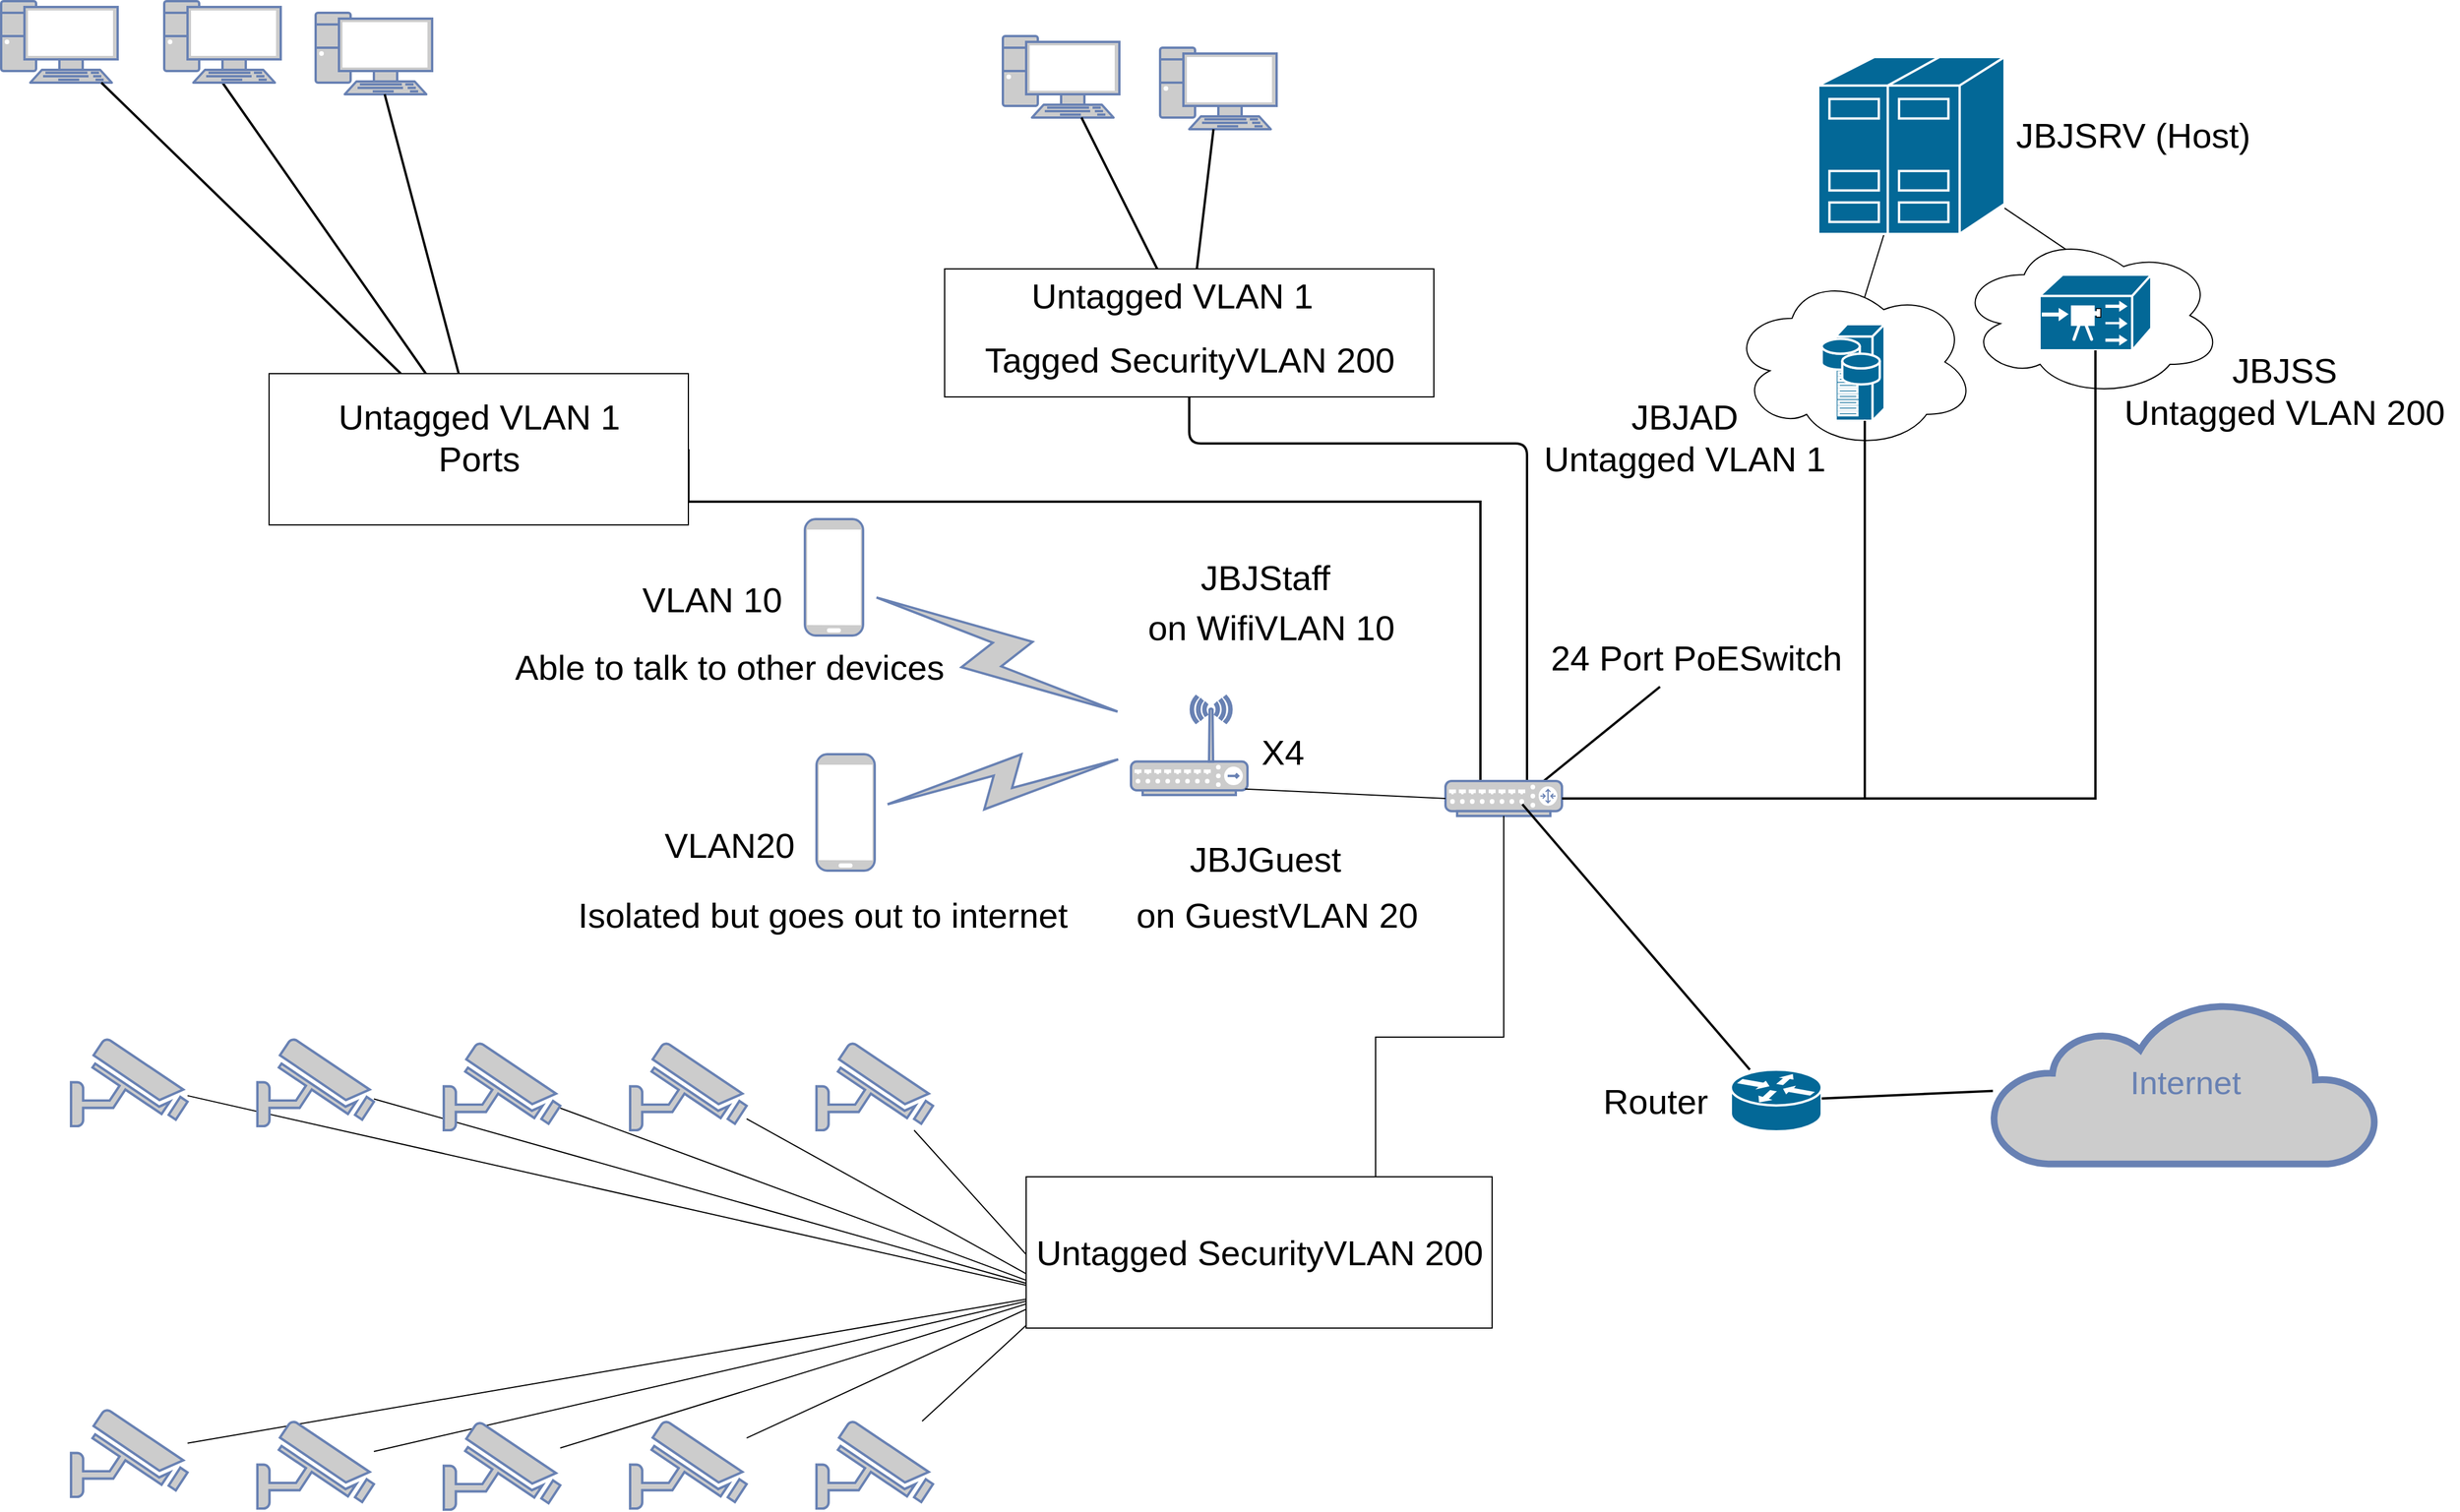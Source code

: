 <mxfile version="21.6.2" type="github">
  <diagram name="Page-1" id="bfe91b75-5d2c-26a0-9c1d-138518896778">
    <mxGraphModel dx="2868" dy="1512" grid="1" gridSize="10" guides="1" tooltips="1" connect="1" arrows="1" fold="1" page="1" pageScale="1" pageWidth="1100" pageHeight="850" background="none" math="0" shadow="0">
      <root>
        <mxCell id="0" />
        <mxCell id="1" parent="0" />
        <mxCell id="2ZJROoZMx66mtMra95Y5-48" style="rounded=0;orthogonalLoop=1;jettySize=auto;html=1;entryX=0.5;entryY=0;entryDx=0;entryDy=0;entryPerimeter=0;endArrow=none;endFill=0;" parent="1" source="pJuUltxQN4pqMn_eeO7W-54" edge="1">
          <mxGeometry relative="1" as="geometry">
            <mxPoint x="1717.401" y="361" as="sourcePoint" />
            <mxPoint x="1655" y="470" as="targetPoint" />
          </mxGeometry>
        </mxCell>
        <mxCell id="2ZJROoZMx66mtMra95Y5-46" style="rounded=0;orthogonalLoop=1;jettySize=auto;html=1;entryX=0.5;entryY=0;entryDx=0;entryDy=0;entryPerimeter=0;endArrow=none;endFill=0;" parent="1" source="pJuUltxQN4pqMn_eeO7W-54" edge="1">
          <mxGeometry relative="1" as="geometry">
            <mxPoint x="1766.085" y="361" as="sourcePoint" />
            <mxPoint x="1865" y="435" as="targetPoint" />
          </mxGeometry>
        </mxCell>
        <mxCell id="pJuUltxQN4pqMn_eeO7W-49" value="" style="endArrow=none;html=1;rounded=0;entryX=1;entryY=0.5;entryDx=0;entryDy=0;exitX=0.5;exitY=0;exitDx=0;exitDy=0;exitPerimeter=0;edgeStyle=orthogonalEdgeStyle;strokeWidth=2;" edge="1" parent="1" source="7c3789c024ecab99-10" target="pJuUltxQN4pqMn_eeO7W-46">
          <mxGeometry width="50" height="50" relative="1" as="geometry">
            <mxPoint x="450" y="900" as="sourcePoint" />
            <mxPoint x="500" y="850" as="targetPoint" />
            <Array as="points">
              <mxPoint x="1330" y="870" />
              <mxPoint x="1330" y="630" />
              <mxPoint x="650" y="630" />
            </Array>
          </mxGeometry>
        </mxCell>
        <mxCell id="pJuUltxQN4pqMn_eeO7W-41" style="rounded=0;orthogonalLoop=1;jettySize=auto;html=1;entryX=0.72;entryY=0.333;entryDx=0;entryDy=0;entryPerimeter=0;endArrow=none;endFill=0;strokeWidth=2;" edge="1" parent="1" source="pJuUltxQN4pqMn_eeO7W-35" target="7c3789c024ecab99-10">
          <mxGeometry relative="1" as="geometry">
            <mxPoint x="1475" y="789.7" as="sourcePoint" />
            <mxPoint x="1420" y="930.7" as="targetPoint" />
          </mxGeometry>
        </mxCell>
        <mxCell id="pJuUltxQN4pqMn_eeO7W-14" style="rounded=0;orthogonalLoop=1;jettySize=auto;html=1;exitX=0.5;exitY=1;exitDx=0;exitDy=0;exitPerimeter=0;endArrow=none;endFill=0;" edge="1" parent="1" target="2ZJROoZMx66mtMra95Y5-50">
          <mxGeometry relative="1" as="geometry">
            <mxPoint x="970" y="1310" as="sourcePoint" />
            <mxPoint x="170" y="1290.7" as="targetPoint" />
          </mxGeometry>
        </mxCell>
        <mxCell id="pJuUltxQN4pqMn_eeO7W-13" style="rounded=0;orthogonalLoop=1;jettySize=auto;html=1;entryX=0.5;entryY=1;entryDx=0;entryDy=0;entryPerimeter=0;endArrow=none;endFill=0;" edge="1" parent="1" source="2ZJROoZMx66mtMra95Y5-51">
          <mxGeometry relative="1" as="geometry">
            <mxPoint x="365" y="1159.7" as="sourcePoint" />
            <mxPoint x="970" y="1310" as="targetPoint" />
          </mxGeometry>
        </mxCell>
        <mxCell id="pJuUltxQN4pqMn_eeO7W-12" style="rounded=0;orthogonalLoop=1;jettySize=auto;html=1;entryX=0.5;entryY=1;entryDx=0;entryDy=0;entryPerimeter=0;endArrow=none;endFill=0;" edge="1" parent="1" source="2ZJROoZMx66mtMra95Y5-52">
          <mxGeometry relative="1" as="geometry">
            <mxPoint x="515" y="1179.7" as="sourcePoint" />
            <mxPoint x="970" y="1310" as="targetPoint" />
          </mxGeometry>
        </mxCell>
        <mxCell id="pJuUltxQN4pqMn_eeO7W-6" style="rounded=0;orthogonalLoop=1;jettySize=auto;html=1;endArrow=none;endFill=0;entryX=0.5;entryY=1;entryDx=0;entryDy=0;entryPerimeter=0;" edge="1" parent="1" source="2ZJROoZMx66mtMra95Y5-53">
          <mxGeometry relative="1" as="geometry">
            <mxPoint x="745" y="1229.7" as="sourcePoint" />
            <mxPoint x="970" y="1310" as="targetPoint" />
          </mxGeometry>
        </mxCell>
        <mxCell id="pJuUltxQN4pqMn_eeO7W-4" style="rounded=0;orthogonalLoop=1;jettySize=auto;html=1;entryX=0.5;entryY=1;entryDx=0;entryDy=0;entryPerimeter=0;endArrow=none;endFill=0;" edge="1" parent="1" source="2ZJROoZMx66mtMra95Y5-54">
          <mxGeometry relative="1" as="geometry">
            <mxPoint x="885" y="1189" as="sourcePoint" />
            <mxPoint x="970" y="1310" as="targetPoint" />
          </mxGeometry>
        </mxCell>
        <mxCell id="pJuUltxQN4pqMn_eeO7W-11" style="rounded=0;orthogonalLoop=1;jettySize=auto;html=1;exitX=0.5;exitY=1;exitDx=0;exitDy=0;exitPerimeter=0;endArrow=none;endFill=0;" edge="1" parent="1" target="2ZJROoZMx66mtMra95Y5-55">
          <mxGeometry relative="1" as="geometry">
            <mxPoint x="970" y="1310" as="sourcePoint" />
            <mxPoint x="160" y="1450.7" as="targetPoint" />
          </mxGeometry>
        </mxCell>
        <mxCell id="pJuUltxQN4pqMn_eeO7W-10" style="rounded=0;orthogonalLoop=1;jettySize=auto;html=1;exitX=0.5;exitY=1;exitDx=0;exitDy=0;exitPerimeter=0;endArrow=none;endFill=0;" edge="1" parent="1" target="2ZJROoZMx66mtMra95Y5-56">
          <mxGeometry relative="1" as="geometry">
            <mxPoint x="970" y="1310" as="sourcePoint" />
            <mxPoint x="290" y="1450.7" as="targetPoint" />
          </mxGeometry>
        </mxCell>
        <mxCell id="pJuUltxQN4pqMn_eeO7W-9" style="rounded=0;orthogonalLoop=1;jettySize=auto;html=1;exitX=0.5;exitY=1;exitDx=0;exitDy=0;exitPerimeter=0;endArrow=none;endFill=0;" edge="1" parent="1" target="2ZJROoZMx66mtMra95Y5-57">
          <mxGeometry relative="1" as="geometry">
            <mxPoint x="970" y="1310" as="sourcePoint" />
            <mxPoint x="490" y="1410.7" as="targetPoint" />
          </mxGeometry>
        </mxCell>
        <mxCell id="pJuUltxQN4pqMn_eeO7W-8" style="rounded=0;orthogonalLoop=1;jettySize=auto;html=1;exitX=0.5;exitY=1;exitDx=0;exitDy=0;exitPerimeter=0;endArrow=none;endFill=0;" edge="1" parent="1" target="2ZJROoZMx66mtMra95Y5-58">
          <mxGeometry relative="1" as="geometry">
            <mxPoint x="970" y="1310" as="sourcePoint" />
            <mxPoint x="630" y="1440.7" as="targetPoint" />
          </mxGeometry>
        </mxCell>
        <mxCell id="pJuUltxQN4pqMn_eeO7W-7" style="rounded=0;orthogonalLoop=1;jettySize=auto;html=1;exitX=0.5;exitY=1;exitDx=0;exitDy=0;exitPerimeter=0;endArrow=none;endFill=0;" edge="1" parent="1" target="2ZJROoZMx66mtMra95Y5-59">
          <mxGeometry relative="1" as="geometry">
            <mxPoint x="970" y="1310" as="sourcePoint" />
            <mxPoint x="720" y="1450.7" as="targetPoint" />
          </mxGeometry>
        </mxCell>
        <mxCell id="pJuUltxQN4pqMn_eeO7W-30" style="rounded=0;orthogonalLoop=1;jettySize=auto;html=1;exitX=0.5;exitY=1;exitDx=0;exitDy=0;exitPerimeter=0;endArrow=none;endFill=0;strokeWidth=2;" edge="1" parent="1" source="7c3789c024ecab99-2" target="pJuUltxQN4pqMn_eeO7W-46">
          <mxGeometry relative="1" as="geometry">
            <mxPoint x="365" y="389.7" as="sourcePoint" />
            <mxPoint x="624" y="589.99" as="targetPoint" />
          </mxGeometry>
        </mxCell>
        <mxCell id="2ZJROoZMx66mtMra95Y5-42" value="" style="ellipse;shape=cloud;whiteSpace=wrap;html=1;" parent="1" vertex="1">
          <mxGeometry x="1740" y="400" width="227.5" height="140" as="geometry" />
        </mxCell>
        <mxCell id="2ZJROoZMx66mtMra95Y5-41" value="" style="ellipse;shape=cloud;whiteSpace=wrap;html=1;" parent="1" vertex="1">
          <mxGeometry x="1545" y="435" width="210" height="150" as="geometry" />
        </mxCell>
        <mxCell id="7c3789c024ecab99-18" style="edgeStyle=orthogonalEdgeStyle;html=1;labelBackgroundColor=none;endArrow=none;endFill=0;strokeWidth=2;fontFamily=Verdana;fontSize=15;fontColor=#036897;exitX=0.5;exitY=1;exitDx=0;exitDy=0;" parent="1" source="pJuUltxQN4pqMn_eeO7W-45" target="7c3789c024ecab99-10" edge="1">
          <mxGeometry relative="1" as="geometry">
            <mxPoint x="1110" y="310" as="targetPoint" />
            <Array as="points">
              <mxPoint x="1080" y="580" />
              <mxPoint x="1370" y="580" />
            </Array>
            <mxPoint x="840" y="630" as="sourcePoint" />
          </mxGeometry>
        </mxCell>
        <mxCell id="7c3789c024ecab99-10" value="" style="fontColor=#0066CC;verticalAlign=top;verticalLabelPosition=bottom;labelPosition=center;align=center;html=1;fillColor=#CCCCCC;strokeColor=#6881B3;gradientColor=none;gradientDirection=north;strokeWidth=2;shape=mxgraph.networks.router;rounded=0;shadow=0;comic=0;" parent="1" vertex="1">
          <mxGeometry x="1300" y="870" width="100" height="30" as="geometry" />
        </mxCell>
        <mxCell id="7c3789c024ecab99-1" value="" style="fontColor=#0066CC;verticalAlign=top;verticalLabelPosition=bottom;labelPosition=center;align=center;html=1;fillColor=#CCCCCC;strokeColor=#6881B3;gradientColor=none;gradientDirection=north;strokeWidth=2;shape=mxgraph.networks.pc;rounded=0;shadow=0;comic=0;" parent="1" vertex="1">
          <mxGeometry x="60.0" y="200" width="100" height="70" as="geometry" />
        </mxCell>
        <mxCell id="7c3789c024ecab99-2" value="" style="fontColor=#0066CC;verticalAlign=top;verticalLabelPosition=bottom;labelPosition=center;align=center;html=1;fillColor=#CCCCCC;strokeColor=#6881B3;gradientColor=none;gradientDirection=north;strokeWidth=2;shape=mxgraph.networks.pc;rounded=0;shadow=0;comic=0;" parent="1" vertex="1">
          <mxGeometry x="200.0" y="200" width="100" height="70" as="geometry" />
        </mxCell>
        <mxCell id="7c3789c024ecab99-3" value="" style="fontColor=#0066CC;verticalAlign=top;verticalLabelPosition=bottom;labelPosition=center;align=center;html=1;fillColor=#CCCCCC;strokeColor=#6881B3;gradientColor=none;gradientDirection=north;strokeWidth=2;shape=mxgraph.networks.pc;rounded=0;shadow=0;comic=0;" parent="1" vertex="1">
          <mxGeometry x="330.0" y="210" width="100" height="70" as="geometry" />
        </mxCell>
        <mxCell id="7c3789c024ecab99-4" value="" style="fontColor=#0066CC;verticalAlign=top;verticalLabelPosition=bottom;labelPosition=center;align=center;html=1;fillColor=#CCCCCC;strokeColor=#6881B3;gradientColor=none;gradientDirection=north;strokeWidth=2;shape=mxgraph.networks.pc;rounded=0;shadow=0;comic=0;" parent="1" vertex="1">
          <mxGeometry x="920.0" y="230" width="100" height="70" as="geometry" />
        </mxCell>
        <mxCell id="7c3789c024ecab99-5" value="" style="fontColor=#0066CC;verticalAlign=top;verticalLabelPosition=bottom;labelPosition=center;align=center;html=1;fillColor=#CCCCCC;strokeColor=#6881B3;gradientColor=none;gradientDirection=north;strokeWidth=2;shape=mxgraph.networks.pc;rounded=0;shadow=0;comic=0;" parent="1" vertex="1">
          <mxGeometry x="1055.0" y="240" width="100" height="70" as="geometry" />
        </mxCell>
        <mxCell id="7c3789c024ecab99-13" style="edgeStyle=none;html=1;labelBackgroundColor=none;endArrow=none;endFill=0;strokeWidth=2;fontFamily=Verdana;fontSize=15;fontColor=#036897;" parent="1" source="7c3789c024ecab99-1" target="pJuUltxQN4pqMn_eeO7W-46" edge="1">
          <mxGeometry relative="1" as="geometry">
            <mxPoint x="640" y="610" as="targetPoint" />
          </mxGeometry>
        </mxCell>
        <mxCell id="7c3789c024ecab99-14" style="edgeStyle=none;html=1;labelBackgroundColor=none;endArrow=none;endFill=0;strokeWidth=2;fontFamily=Verdana;fontSize=15;fontColor=#036897;" parent="1" source="7c3789c024ecab99-3" target="pJuUltxQN4pqMn_eeO7W-46" edge="1">
          <mxGeometry relative="1" as="geometry">
            <mxPoint x="640" y="610" as="targetPoint" />
          </mxGeometry>
        </mxCell>
        <mxCell id="7c3789c024ecab99-15" style="edgeStyle=none;html=1;labelBackgroundColor=none;endArrow=none;endFill=0;strokeWidth=2;fontFamily=Verdana;fontSize=15;fontColor=#036897;" parent="1" source="7c3789c024ecab99-4" target="pJuUltxQN4pqMn_eeO7W-45" edge="1">
          <mxGeometry relative="1" as="geometry">
            <mxPoint x="790" y="706.875" as="targetPoint" />
          </mxGeometry>
        </mxCell>
        <mxCell id="7c3789c024ecab99-16" style="edgeStyle=none;html=1;labelBackgroundColor=none;endArrow=none;endFill=0;strokeWidth=2;fontFamily=Verdana;fontSize=15;fontColor=#036897;" parent="1" source="7c3789c024ecab99-5" target="pJuUltxQN4pqMn_eeO7W-45" edge="1">
          <mxGeometry relative="1" as="geometry">
            <mxPoint x="806.883" y="715" as="targetPoint" />
          </mxGeometry>
        </mxCell>
        <mxCell id="7c3789c024ecab99-11" value="" style="html=1;fillColor=#CCCCCC;strokeColor=#6881B3;gradientColor=none;gradientDirection=north;strokeWidth=2;shape=mxgraph.networks.comm_link_edge;html=1;labelBackgroundColor=none;endArrow=none;endFill=0;fontFamily=Verdana;fontSize=20;" parent="1" source="pJuUltxQN4pqMn_eeO7W-1" target="7c3789c024ecab99-12" edge="1">
          <mxGeometry width="100" height="100" relative="1" as="geometry">
            <mxPoint x="790" y="665.177" as="sourcePoint" />
            <mxPoint x="603.0" y="653" as="targetPoint" />
          </mxGeometry>
        </mxCell>
        <mxCell id="7c3789c024ecab99-12" value="" style="fontColor=#0066CC;verticalAlign=top;verticalLabelPosition=bottom;labelPosition=center;align=center;html=1;fillColor=#CCCCCC;strokeColor=#6881B3;gradientColor=none;gradientDirection=north;strokeWidth=2;shape=mxgraph.networks.mobile;rounded=0;shadow=0;comic=0;" parent="1" vertex="1">
          <mxGeometry x="750.0" y="645" width="50" height="100" as="geometry" />
        </mxCell>
        <mxCell id="7c3789c024ecab99-53" value="Internet" style="html=1;fillColor=#CCCCCC;strokeColor=#6881B3;gradientColor=none;gradientDirection=north;strokeWidth=2;shape=mxgraph.networks.cloud;fontColor=#6881B3;rounded=0;shadow=0;comic=0;align=center;fontSize=28;" parent="1" vertex="1">
          <mxGeometry x="1770" y="1059" width="330" height="140" as="geometry" />
        </mxCell>
        <mxCell id="2ZJROoZMx66mtMra95Y5-44" value="&lt;font style=&quot;font-size: 30px;&quot;&gt;JBJSRV (Host)&lt;/font&gt;" style="text;html=1;align=center;verticalAlign=middle;resizable=0;points=[];autosize=1;strokeColor=none;fillColor=none;" parent="1" vertex="1">
          <mxGeometry x="1780" y="290" width="220" height="50" as="geometry" />
        </mxCell>
        <mxCell id="2ZJROoZMx66mtMra95Y5-49" value="&lt;font style=&quot;font-size: 30px;&quot;&gt;JBJSS&lt;br&gt;Untagged VLAN 200&lt;br&gt;&lt;/font&gt;" style="text;html=1;align=center;verticalAlign=middle;resizable=0;points=[];autosize=1;strokeColor=none;fillColor=none;" parent="1" vertex="1">
          <mxGeometry x="1870" y="490" width="300" height="90" as="geometry" />
        </mxCell>
        <mxCell id="2ZJROoZMx66mtMra95Y5-50" value="" style="fontColor=#0066CC;verticalAlign=top;verticalLabelPosition=bottom;labelPosition=center;align=center;html=1;outlineConnect=0;fillColor=#CCCCCC;strokeColor=#6881B3;gradientColor=none;gradientDirection=north;strokeWidth=2;shape=mxgraph.networks.security_camera;" parent="1" vertex="1">
          <mxGeometry x="120" y="1091.5" width="100" height="75" as="geometry" />
        </mxCell>
        <mxCell id="2ZJROoZMx66mtMra95Y5-51" value="" style="fontColor=#0066CC;verticalAlign=top;verticalLabelPosition=bottom;labelPosition=center;align=center;html=1;outlineConnect=0;fillColor=#CCCCCC;strokeColor=#6881B3;gradientColor=none;gradientDirection=north;strokeWidth=2;shape=mxgraph.networks.security_camera;" parent="1" vertex="1">
          <mxGeometry x="280" y="1091.5" width="100" height="75" as="geometry" />
        </mxCell>
        <mxCell id="2ZJROoZMx66mtMra95Y5-52" value="" style="fontColor=#0066CC;verticalAlign=top;verticalLabelPosition=bottom;labelPosition=center;align=center;html=1;outlineConnect=0;fillColor=#CCCCCC;strokeColor=#6881B3;gradientColor=none;gradientDirection=north;strokeWidth=2;shape=mxgraph.networks.security_camera;" parent="1" vertex="1">
          <mxGeometry x="440" y="1095" width="100" height="75" as="geometry" />
        </mxCell>
        <mxCell id="2ZJROoZMx66mtMra95Y5-53" value="" style="fontColor=#0066CC;verticalAlign=top;verticalLabelPosition=bottom;labelPosition=center;align=center;html=1;outlineConnect=0;fillColor=#CCCCCC;strokeColor=#6881B3;gradientColor=none;gradientDirection=north;strokeWidth=2;shape=mxgraph.networks.security_camera;" parent="1" vertex="1">
          <mxGeometry x="600" y="1095" width="100" height="75" as="geometry" />
        </mxCell>
        <mxCell id="2ZJROoZMx66mtMra95Y5-54" value="" style="fontColor=#0066CC;verticalAlign=top;verticalLabelPosition=bottom;labelPosition=center;align=center;html=1;outlineConnect=0;fillColor=#CCCCCC;strokeColor=#6881B3;gradientColor=none;gradientDirection=north;strokeWidth=2;shape=mxgraph.networks.security_camera;" parent="1" vertex="1">
          <mxGeometry x="760" y="1095" width="100" height="75" as="geometry" />
        </mxCell>
        <mxCell id="2ZJROoZMx66mtMra95Y5-55" value="" style="fontColor=#0066CC;verticalAlign=top;verticalLabelPosition=bottom;labelPosition=center;align=center;html=1;outlineConnect=0;fillColor=#CCCCCC;strokeColor=#6881B3;gradientColor=none;gradientDirection=north;strokeWidth=2;shape=mxgraph.networks.security_camera;" parent="1" vertex="1">
          <mxGeometry x="120" y="1410" width="100" height="75" as="geometry" />
        </mxCell>
        <mxCell id="2ZJROoZMx66mtMra95Y5-56" value="" style="fontColor=#0066CC;verticalAlign=top;verticalLabelPosition=bottom;labelPosition=center;align=center;html=1;outlineConnect=0;fillColor=#CCCCCC;strokeColor=#6881B3;gradientColor=none;gradientDirection=north;strokeWidth=2;shape=mxgraph.networks.security_camera;" parent="1" vertex="1">
          <mxGeometry x="280" y="1420" width="100" height="75" as="geometry" />
        </mxCell>
        <mxCell id="2ZJROoZMx66mtMra95Y5-57" value="" style="fontColor=#0066CC;verticalAlign=top;verticalLabelPosition=bottom;labelPosition=center;align=center;html=1;outlineConnect=0;fillColor=#CCCCCC;strokeColor=#6881B3;gradientColor=none;gradientDirection=north;strokeWidth=2;shape=mxgraph.networks.security_camera;" parent="1" vertex="1">
          <mxGeometry x="440" y="1421" width="100" height="75" as="geometry" />
        </mxCell>
        <mxCell id="2ZJROoZMx66mtMra95Y5-58" value="" style="fontColor=#0066CC;verticalAlign=top;verticalLabelPosition=bottom;labelPosition=center;align=center;html=1;outlineConnect=0;fillColor=#CCCCCC;strokeColor=#6881B3;gradientColor=none;gradientDirection=north;strokeWidth=2;shape=mxgraph.networks.security_camera;" parent="1" vertex="1">
          <mxGeometry x="600" y="1420" width="100" height="75" as="geometry" />
        </mxCell>
        <mxCell id="2ZJROoZMx66mtMra95Y5-59" value="" style="fontColor=#0066CC;verticalAlign=top;verticalLabelPosition=bottom;labelPosition=center;align=center;html=1;outlineConnect=0;fillColor=#CCCCCC;strokeColor=#6881B3;gradientColor=none;gradientDirection=north;strokeWidth=2;shape=mxgraph.networks.security_camera;" parent="1" vertex="1">
          <mxGeometry x="760" y="1420" width="100" height="75" as="geometry" />
        </mxCell>
        <mxCell id="pJuUltxQN4pqMn_eeO7W-1" value="" style="fontColor=#0066CC;verticalAlign=top;verticalLabelPosition=bottom;labelPosition=center;align=center;html=1;fillColor=#CCCCCC;strokeColor=#6881B3;gradientColor=none;gradientDirection=north;strokeWidth=2;shape=mxgraph.networks.wireless_hub;rounded=0;shadow=0;comic=0;" vertex="1" parent="1">
          <mxGeometry x="1030" y="797" width="100" height="85" as="geometry" />
        </mxCell>
        <mxCell id="pJuUltxQN4pqMn_eeO7W-17" value="&lt;font style=&quot;font-size: 30px;&quot;&gt;JBJStaff&lt;/font&gt;" style="text;html=1;align=center;verticalAlign=middle;resizable=0;points=[];autosize=1;strokeColor=none;fillColor=none;" vertex="1" parent="1">
          <mxGeometry x="1080" y="670" width="130" height="50" as="geometry" />
        </mxCell>
        <mxCell id="pJuUltxQN4pqMn_eeO7W-18" value="&lt;font style=&quot;font-size: 30px;&quot;&gt;JBJGuest&lt;/font&gt;" style="text;html=1;align=center;verticalAlign=middle;resizable=0;points=[];autosize=1;strokeColor=none;fillColor=none;" vertex="1" parent="1">
          <mxGeometry x="1070" y="912" width="150" height="50" as="geometry" />
        </mxCell>
        <mxCell id="pJuUltxQN4pqMn_eeO7W-19" value="" style="html=1;fillColor=#CCCCCC;strokeColor=#6881B3;gradientColor=none;gradientDirection=north;strokeWidth=2;shape=mxgraph.networks.comm_link_edge;html=1;labelBackgroundColor=none;endArrow=none;endFill=0;fontFamily=Verdana;fontSize=20;" edge="1" parent="1" source="pJuUltxQN4pqMn_eeO7W-20" target="pJuUltxQN4pqMn_eeO7W-1">
          <mxGeometry width="100" height="100" relative="1" as="geometry">
            <mxPoint x="1220" y="1310" as="sourcePoint" />
            <mxPoint x="1156" y="1025" as="targetPoint" />
          </mxGeometry>
        </mxCell>
        <mxCell id="pJuUltxQN4pqMn_eeO7W-20" value="" style="fontColor=#0066CC;verticalAlign=top;verticalLabelPosition=bottom;labelPosition=center;align=center;html=1;fillColor=#CCCCCC;strokeColor=#6881B3;gradientColor=none;gradientDirection=north;strokeWidth=2;shape=mxgraph.networks.mobile;rounded=0;shadow=0;comic=0;" vertex="1" parent="1">
          <mxGeometry x="760" y="847" width="50" height="100" as="geometry" />
        </mxCell>
        <mxCell id="pJuUltxQN4pqMn_eeO7W-22" style="rounded=0;orthogonalLoop=1;jettySize=auto;html=1;exitX=0;exitY=0.5;exitDx=0;exitDy=0;exitPerimeter=0;entryX=0.98;entryY=0.94;entryDx=0;entryDy=0;entryPerimeter=0;endArrow=none;endFill=0;" edge="1" parent="1" source="7c3789c024ecab99-10" target="pJuUltxQN4pqMn_eeO7W-1">
          <mxGeometry relative="1" as="geometry">
            <mxPoint x="1235" y="819.7" as="sourcePoint" />
            <mxPoint x="1180" y="960.7" as="targetPoint" />
          </mxGeometry>
        </mxCell>
        <mxCell id="pJuUltxQN4pqMn_eeO7W-23" value="&lt;font style=&quot;font-size: 30px;&quot;&gt;on GuestVLAN 20&lt;/font&gt;" style="text;html=1;align=center;verticalAlign=middle;resizable=0;points=[];autosize=1;strokeColor=none;fillColor=none;" vertex="1" parent="1">
          <mxGeometry x="1020" y="960" width="270" height="50" as="geometry" />
        </mxCell>
        <mxCell id="pJuUltxQN4pqMn_eeO7W-24" value="&lt;font style=&quot;font-size: 30px;&quot;&gt;on WifiVLAN 10&lt;/font&gt;" style="text;html=1;align=center;verticalAlign=middle;resizable=0;points=[];autosize=1;strokeColor=none;fillColor=none;" vertex="1" parent="1">
          <mxGeometry x="1030" y="712.5" width="240" height="50" as="geometry" />
        </mxCell>
        <mxCell id="pJuUltxQN4pqMn_eeO7W-32" value="&lt;font style=&quot;font-size: 30px;&quot;&gt;Able to talk to other devices&lt;br&gt;&lt;/font&gt;" style="text;html=1;align=center;verticalAlign=middle;resizable=0;points=[];autosize=1;strokeColor=none;fillColor=none;" vertex="1" parent="1">
          <mxGeometry x="490" y="747" width="390" height="50" as="geometry" />
        </mxCell>
        <mxCell id="pJuUltxQN4pqMn_eeO7W-33" value="&lt;span style=&quot;font-size: 30px;&quot;&gt;Isolated but goes out to internet&lt;br&gt;&lt;/span&gt;" style="text;html=1;align=center;verticalAlign=middle;resizable=0;points=[];autosize=1;strokeColor=none;fillColor=none;" vertex="1" parent="1">
          <mxGeometry x="545" y="960" width="440" height="50" as="geometry" />
        </mxCell>
        <mxCell id="pJuUltxQN4pqMn_eeO7W-37" value="&lt;font style=&quot;font-size: 30px;&quot;&gt;X4&lt;/font&gt;" style="text;html=1;align=center;verticalAlign=middle;resizable=0;points=[];autosize=1;strokeColor=none;fillColor=none;" vertex="1" parent="1">
          <mxGeometry x="1130" y="820" width="60" height="50" as="geometry" />
        </mxCell>
        <mxCell id="pJuUltxQN4pqMn_eeO7W-38" value="&lt;span style=&quot;font-size: 30px;&quot;&gt;VLAN 10&lt;/span&gt;" style="text;html=1;align=center;verticalAlign=middle;resizable=0;points=[];autosize=1;strokeColor=none;fillColor=none;" vertex="1" parent="1">
          <mxGeometry x="600" y="689" width="140" height="50" as="geometry" />
        </mxCell>
        <mxCell id="pJuUltxQN4pqMn_eeO7W-39" value="&lt;font style=&quot;font-size: 30px;&quot;&gt;VLAN20&lt;/font&gt;" style="text;html=1;align=center;verticalAlign=middle;resizable=0;points=[];autosize=1;strokeColor=none;fillColor=none;" vertex="1" parent="1">
          <mxGeometry x="615" y="900" width="140" height="50" as="geometry" />
        </mxCell>
        <mxCell id="pJuUltxQN4pqMn_eeO7W-40" value="" style="endArrow=none;html=1;rounded=0;exitX=0.75;exitY=0;exitDx=0;exitDy=0;entryX=0.5;entryY=1;entryDx=0;entryDy=0;entryPerimeter=0;edgeStyle=orthogonalEdgeStyle;" edge="1" parent="1" source="pJuUltxQN4pqMn_eeO7W-60" target="7c3789c024ecab99-10">
          <mxGeometry width="50" height="50" relative="1" as="geometry">
            <mxPoint x="970" y="1310" as="sourcePoint" />
            <mxPoint x="1372" y="902" as="targetPoint" />
            <Array as="points">
              <mxPoint x="1240" y="1090" />
              <mxPoint x="1350" y="1090" />
            </Array>
          </mxGeometry>
        </mxCell>
        <mxCell id="pJuUltxQN4pqMn_eeO7W-35" value="&lt;font style=&quot;font-size: 30px;&quot;&gt;24 Port PoESwitch&lt;/font&gt;" style="text;html=1;align=center;verticalAlign=middle;resizable=0;points=[];autosize=1;strokeColor=none;fillColor=none;" vertex="1" parent="1">
          <mxGeometry x="1380" y="739" width="270" height="50" as="geometry" />
        </mxCell>
        <mxCell id="pJuUltxQN4pqMn_eeO7W-45" value="" style="rounded=0;whiteSpace=wrap;html=1;" vertex="1" parent="1">
          <mxGeometry x="870" y="430" width="420" height="110" as="geometry" />
        </mxCell>
        <mxCell id="pJuUltxQN4pqMn_eeO7W-43" value="&lt;font style=&quot;font-size: 30px;&quot;&gt;Tagged SecurityVLAN 200&lt;/font&gt;" style="text;html=1;align=center;verticalAlign=middle;resizable=0;points=[];autosize=1;strokeColor=none;fillColor=none;" vertex="1" parent="1">
          <mxGeometry x="890" y="482.5" width="380" height="50" as="geometry" />
        </mxCell>
        <mxCell id="pJuUltxQN4pqMn_eeO7W-44" value="&lt;font style=&quot;font-size: 30px;&quot;&gt;Untagged VLAN 1&lt;/font&gt;" style="text;html=1;align=center;verticalAlign=middle;resizable=0;points=[];autosize=1;strokeColor=none;fillColor=none;" vertex="1" parent="1">
          <mxGeometry x="930" y="427.5" width="270" height="50" as="geometry" />
        </mxCell>
        <mxCell id="pJuUltxQN4pqMn_eeO7W-46" value="" style="rounded=0;whiteSpace=wrap;html=1;" vertex="1" parent="1">
          <mxGeometry x="290" y="520" width="360" height="130" as="geometry" />
        </mxCell>
        <mxCell id="pJuUltxQN4pqMn_eeO7W-47" value="&lt;span style=&quot;font-size: 30px;&quot;&gt;Untagged VLAN 1&lt;br&gt;Ports&lt;br&gt;&lt;/span&gt;" style="text;html=1;align=center;verticalAlign=middle;resizable=0;points=[];autosize=1;strokeColor=none;fillColor=none;" vertex="1" parent="1">
          <mxGeometry x="335" y="530" width="270" height="90" as="geometry" />
        </mxCell>
        <mxCell id="pJuUltxQN4pqMn_eeO7W-51" value="&lt;font style=&quot;font-size: 30px;&quot;&gt;JBJAD&lt;br&gt;Untagged VLAN 1&lt;br&gt;&lt;/font&gt;" style="text;html=1;align=center;verticalAlign=middle;resizable=0;points=[];autosize=1;strokeColor=none;fillColor=none;" vertex="1" parent="1">
          <mxGeometry x="1370" y="530" width="270" height="90" as="geometry" />
        </mxCell>
        <mxCell id="pJuUltxQN4pqMn_eeO7W-53" value="" style="shape=mxgraph.cisco.servers.iptv_server;sketch=0;html=1;pointerEvents=1;dashed=0;fillColor=#036897;strokeColor=#ffffff;strokeWidth=2;verticalLabelPosition=bottom;verticalAlign=top;align=center;outlineConnect=0;" vertex="1" parent="1">
          <mxGeometry x="1810" y="435" width="96" height="65" as="geometry" />
        </mxCell>
        <mxCell id="pJuUltxQN4pqMn_eeO7W-54" value="" style="shape=mxgraph.cisco.servers.standard_host;sketch=0;html=1;pointerEvents=1;dashed=0;fillColor=#036897;strokeColor=#ffffff;strokeWidth=2;verticalLabelPosition=bottom;verticalAlign=top;align=center;outlineConnect=0;" vertex="1" parent="1">
          <mxGeometry x="1620" y="248" width="160" height="152" as="geometry" />
        </mxCell>
        <mxCell id="pJuUltxQN4pqMn_eeO7W-56" value="" style="shape=mxgraph.cisco.servers.storage_server;sketch=0;html=1;pointerEvents=1;dashed=0;fillColor=#036897;strokeColor=#ffffff;strokeWidth=2;verticalLabelPosition=bottom;verticalAlign=top;align=center;outlineConnect=0;" vertex="1" parent="1">
          <mxGeometry x="1623" y="477.5" width="54" height="83" as="geometry" />
        </mxCell>
        <mxCell id="pJuUltxQN4pqMn_eeO7W-60" value="" style="rounded=0;whiteSpace=wrap;html=1;" vertex="1" parent="1">
          <mxGeometry x="940" y="1210" width="400" height="130" as="geometry" />
        </mxCell>
        <mxCell id="pJuUltxQN4pqMn_eeO7W-36" value="&lt;font style=&quot;font-size: 30px;&quot;&gt;Untagged&amp;nbsp;SecurityVLAN 200&lt;br&gt;&lt;/font&gt;" style="text;html=1;align=center;verticalAlign=middle;resizable=0;points=[];autosize=1;strokeColor=none;fillColor=none;" vertex="1" parent="1">
          <mxGeometry x="935" y="1250" width="410" height="50" as="geometry" />
        </mxCell>
        <mxCell id="pJuUltxQN4pqMn_eeO7W-62" style="rounded=0;orthogonalLoop=1;jettySize=auto;html=1;endArrow=none;endFill=0;strokeWidth=2;exitX=0.66;exitY=0.667;exitDx=0;exitDy=0;exitPerimeter=0;" edge="1" parent="1" source="7c3789c024ecab99-10" target="pJuUltxQN4pqMn_eeO7W-63">
          <mxGeometry relative="1" as="geometry">
            <mxPoint x="1669.607" y="943" as="sourcePoint" />
            <mxPoint x="1630" y="1120" as="targetPoint" />
          </mxGeometry>
        </mxCell>
        <mxCell id="pJuUltxQN4pqMn_eeO7W-63" value="" style="shape=mxgraph.cisco.routers.router;sketch=0;html=1;pointerEvents=1;dashed=0;fillColor=#036897;strokeColor=#ffffff;strokeWidth=2;verticalLabelPosition=bottom;verticalAlign=top;align=center;outlineConnect=0;" vertex="1" parent="1">
          <mxGeometry x="1545" y="1118" width="78" height="53" as="geometry" />
        </mxCell>
        <mxCell id="pJuUltxQN4pqMn_eeO7W-64" style="rounded=0;orthogonalLoop=1;jettySize=auto;html=1;endArrow=none;endFill=0;strokeWidth=2;" edge="1" parent="1" source="7c3789c024ecab99-53" target="pJuUltxQN4pqMn_eeO7W-63">
          <mxGeometry relative="1" as="geometry">
            <mxPoint x="1818" y="1050" as="sourcePoint" />
            <mxPoint x="1720" y="1146" as="targetPoint" />
          </mxGeometry>
        </mxCell>
        <mxCell id="pJuUltxQN4pqMn_eeO7W-65" value="&lt;font style=&quot;font-size: 30px;&quot;&gt;Router&lt;/font&gt;" style="text;html=1;align=center;verticalAlign=middle;resizable=0;points=[];autosize=1;strokeColor=none;fillColor=none;" vertex="1" parent="1">
          <mxGeometry x="1425" y="1120" width="110" height="50" as="geometry" />
        </mxCell>
        <mxCell id="pJuUltxQN4pqMn_eeO7W-68" style="rounded=0;orthogonalLoop=1;jettySize=auto;html=1;entryX=1;entryY=0.5;entryDx=0;entryDy=0;entryPerimeter=0;endArrow=none;endFill=0;strokeWidth=2;edgeStyle=orthogonalEdgeStyle;" edge="1" parent="1" source="pJuUltxQN4pqMn_eeO7W-53" target="7c3789c024ecab99-10">
          <mxGeometry relative="1" as="geometry">
            <mxPoint x="1658" y="820" as="sourcePoint" />
            <mxPoint x="1560" y="916" as="targetPoint" />
            <Array as="points">
              <mxPoint x="1858" y="885" />
            </Array>
          </mxGeometry>
        </mxCell>
        <mxCell id="pJuUltxQN4pqMn_eeO7W-69" style="rounded=0;orthogonalLoop=1;jettySize=auto;html=1;entryX=1;entryY=0.5;entryDx=0;entryDy=0;entryPerimeter=0;endArrow=none;endFill=0;strokeWidth=2;edgeStyle=orthogonalEdgeStyle;" edge="1" parent="1" source="pJuUltxQN4pqMn_eeO7W-56" target="7c3789c024ecab99-10">
          <mxGeometry relative="1" as="geometry">
            <mxPoint x="1828" y="850" as="sourcePoint" />
            <mxPoint x="1730" y="946" as="targetPoint" />
            <Array as="points">
              <mxPoint x="1660" y="885" />
            </Array>
          </mxGeometry>
        </mxCell>
      </root>
    </mxGraphModel>
  </diagram>
</mxfile>

